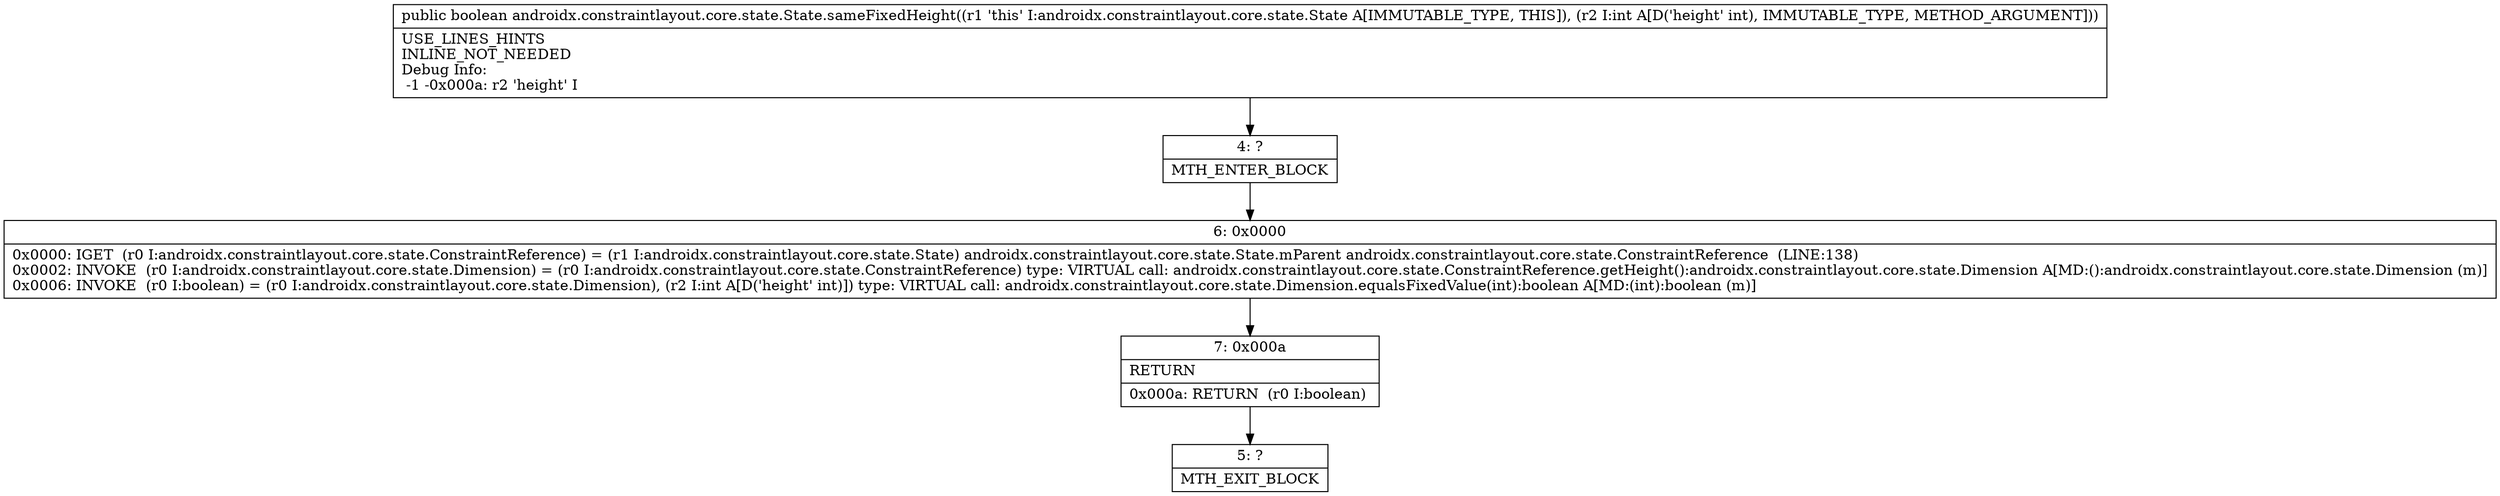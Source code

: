 digraph "CFG forandroidx.constraintlayout.core.state.State.sameFixedHeight(I)Z" {
Node_4 [shape=record,label="{4\:\ ?|MTH_ENTER_BLOCK\l}"];
Node_6 [shape=record,label="{6\:\ 0x0000|0x0000: IGET  (r0 I:androidx.constraintlayout.core.state.ConstraintReference) = (r1 I:androidx.constraintlayout.core.state.State) androidx.constraintlayout.core.state.State.mParent androidx.constraintlayout.core.state.ConstraintReference  (LINE:138)\l0x0002: INVOKE  (r0 I:androidx.constraintlayout.core.state.Dimension) = (r0 I:androidx.constraintlayout.core.state.ConstraintReference) type: VIRTUAL call: androidx.constraintlayout.core.state.ConstraintReference.getHeight():androidx.constraintlayout.core.state.Dimension A[MD:():androidx.constraintlayout.core.state.Dimension (m)]\l0x0006: INVOKE  (r0 I:boolean) = (r0 I:androidx.constraintlayout.core.state.Dimension), (r2 I:int A[D('height' int)]) type: VIRTUAL call: androidx.constraintlayout.core.state.Dimension.equalsFixedValue(int):boolean A[MD:(int):boolean (m)]\l}"];
Node_7 [shape=record,label="{7\:\ 0x000a|RETURN\l|0x000a: RETURN  (r0 I:boolean) \l}"];
Node_5 [shape=record,label="{5\:\ ?|MTH_EXIT_BLOCK\l}"];
MethodNode[shape=record,label="{public boolean androidx.constraintlayout.core.state.State.sameFixedHeight((r1 'this' I:androidx.constraintlayout.core.state.State A[IMMUTABLE_TYPE, THIS]), (r2 I:int A[D('height' int), IMMUTABLE_TYPE, METHOD_ARGUMENT]))  | USE_LINES_HINTS\lINLINE_NOT_NEEDED\lDebug Info:\l  \-1 \-0x000a: r2 'height' I\l}"];
MethodNode -> Node_4;Node_4 -> Node_6;
Node_6 -> Node_7;
Node_7 -> Node_5;
}

